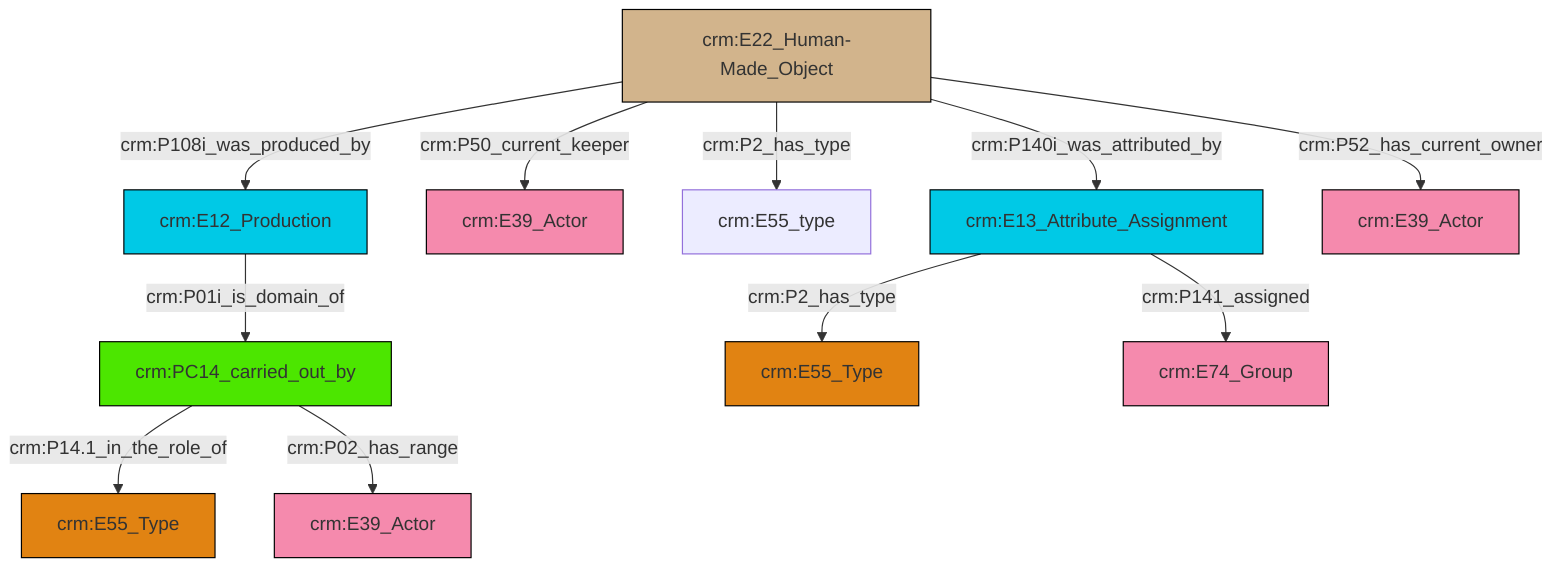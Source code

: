 graph TD
classDef Literal fill:#f2f2f2,stroke:#000000;
classDef CRM_Entity fill:#FFFFFF,stroke:#000000;
classDef Temporal_Entity fill:#00C9E6, stroke:#000000;
classDef Type fill:#E18312, stroke:#000000;
classDef Time-Span fill:#2C9C91, stroke:#000000;
classDef Appellation fill:#FFEB7F, stroke:#000000;
classDef Place fill:#008836, stroke:#000000;
classDef Persistent_Item fill:#B266B2, stroke:#000000;
classDef Conceptual_Object fill:#FFD700, stroke:#000000;
classDef Physical_Thing fill:#D2B48C, stroke:#000000;
classDef Actor fill:#f58aad, stroke:#000000;
classDef PC_Classes fill:#4ce600, stroke:#000000;
classDef Multi fill:#cccccc,stroke:#000000;

0["crm:PC14_carried_out_by"]:::PC_Classes -->|crm:P14.1_in_the_role_of| 1["crm:E55_Type"]:::Type
2["crm:E13_Attribute_Assignment"]:::Temporal_Entity -->|crm:P2_has_type| 3["crm:E55_Type"]:::Type
4["crm:E22_Human-Made_Object"]:::Physical_Thing -->|crm:P50_current_keeper| 5["crm:E39_Actor"]:::Actor
10["crm:E12_Production"]:::Temporal_Entity -->|crm:P01i_is_domain_of| 0["crm:PC14_carried_out_by"]:::PC_Classes
4["crm:E22_Human-Made_Object"]:::Physical_Thing -->|crm:P108i_was_produced_by| 10["crm:E12_Production"]:::Temporal_Entity
4["crm:E22_Human-Made_Object"]:::Physical_Thing -->|crm:P2_has_type| 6["crm:E55_type"]:::Default
4["crm:E22_Human-Made_Object"]:::Physical_Thing -->|crm:P52_has_current_owner| 16["crm:E39_Actor"]:::Actor
4["crm:E22_Human-Made_Object"]:::Physical_Thing -->|crm:P140i_was_attributed_by| 2["crm:E13_Attribute_Assignment"]:::Temporal_Entity
0["crm:PC14_carried_out_by"]:::PC_Classes -->|crm:P02_has_range| 13["crm:E39_Actor"]:::Actor
2["crm:E13_Attribute_Assignment"]:::Temporal_Entity -->|crm:P141_assigned| 8["crm:E74_Group"]:::Actor